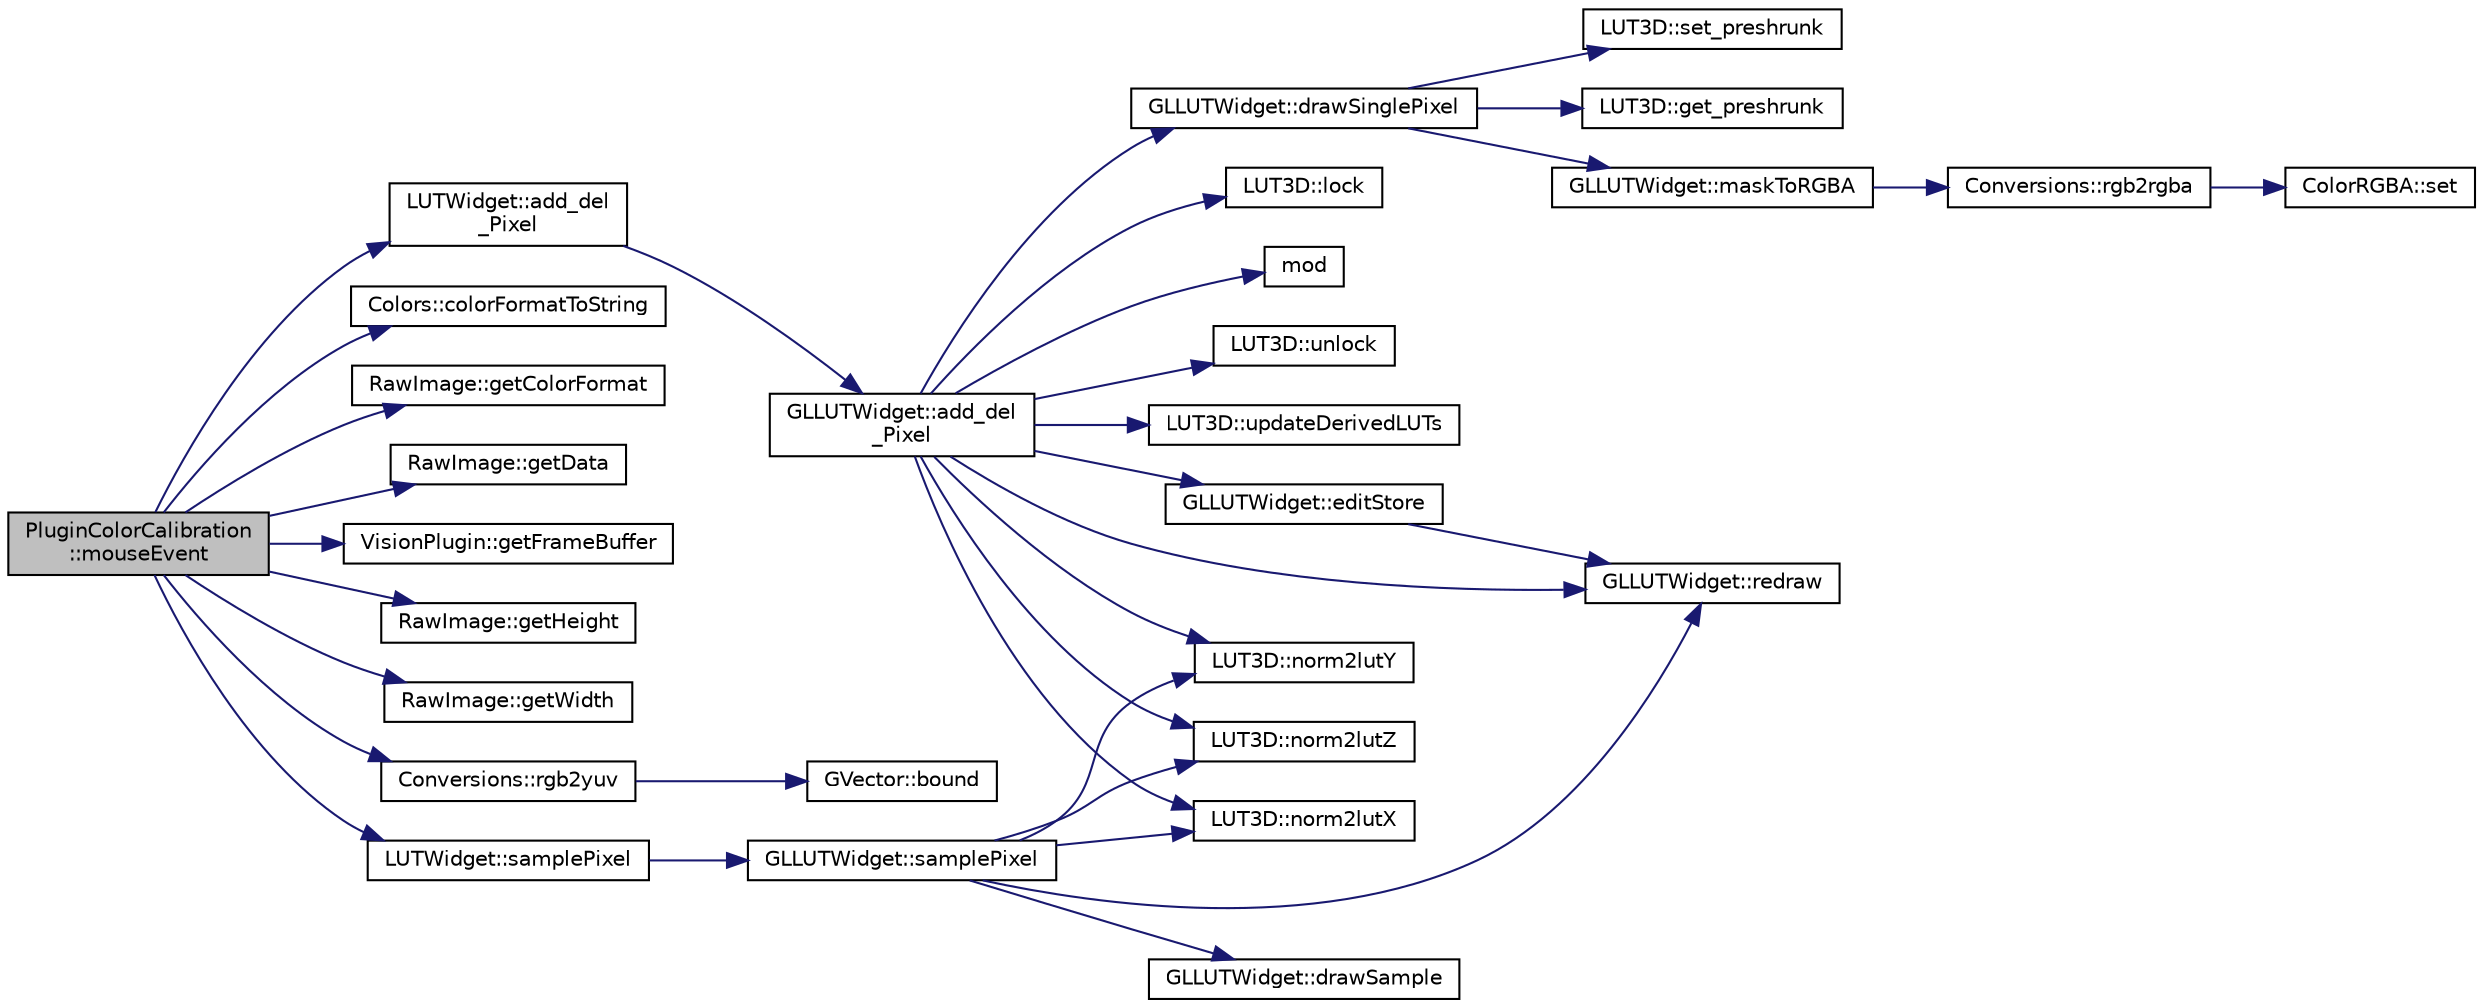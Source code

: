 digraph "PluginColorCalibration::mouseEvent"
{
 // INTERACTIVE_SVG=YES
  edge [fontname="Helvetica",fontsize="10",labelfontname="Helvetica",labelfontsize="10"];
  node [fontname="Helvetica",fontsize="10",shape=record];
  rankdir="LR";
  Node1 [label="PluginColorCalibration\l::mouseEvent",height=0.2,width=0.4,color="black", fillcolor="grey75", style="filled", fontcolor="black"];
  Node1 -> Node2 [color="midnightblue",fontsize="10",style="solid",fontname="Helvetica"];
  Node2 [label="LUTWidget::add_del\l_Pixel",height=0.2,width=0.4,color="black", fillcolor="white", style="filled",URL="$d3/d1a/class_l_u_t_widget.html#a14de14d9cb88231e1ebff8133d6075b9"];
  Node2 -> Node3 [color="midnightblue",fontsize="10",style="solid",fontname="Helvetica"];
  Node3 [label="GLLUTWidget::add_del\l_Pixel",height=0.2,width=0.4,color="black", fillcolor="white", style="filled",URL="$db/dc5/class_g_l_l_u_t_widget.html#a53d2b4e3f26e92cacbd4866a390b2f03"];
  Node3 -> Node4 [color="midnightblue",fontsize="10",style="solid",fontname="Helvetica"];
  Node4 [label="GLLUTWidget::drawSinglePixel",height=0.2,width=0.4,color="black", fillcolor="white", style="filled",URL="$db/dc5/class_g_l_l_u_t_widget.html#a302b316294d9bef601b8c21ffa53a847"];
  Node4 -> Node5 [color="midnightblue",fontsize="10",style="solid",fontname="Helvetica"];
  Node5 [label="LUT3D::get_preshrunk",height=0.2,width=0.4,color="black", fillcolor="white", style="filled",URL="$d7/d15/class_l_u_t3_d.html#acefad30a4fdd6f471c17ae6b2dae48bb"];
  Node4 -> Node6 [color="midnightblue",fontsize="10",style="solid",fontname="Helvetica"];
  Node6 [label="GLLUTWidget::maskToRGBA",height=0.2,width=0.4,color="black", fillcolor="white", style="filled",URL="$db/dc5/class_g_l_l_u_t_widget.html#ada467c21d865d7a1a71f93cc88d45b7b"];
  Node6 -> Node7 [color="midnightblue",fontsize="10",style="solid",fontname="Helvetica"];
  Node7 [label="Conversions::rgb2rgba",height=0.2,width=0.4,color="black", fillcolor="white", style="filled",URL="$d3/d98/class_conversions.html#a39f50c5bbe9a866a1dd5e6e424899e0b"];
  Node7 -> Node8 [color="midnightblue",fontsize="10",style="solid",fontname="Helvetica"];
  Node8 [label="ColorRGBA::set",height=0.2,width=0.4,color="black", fillcolor="white", style="filled",URL="$d0/d6d/class_color_r_g_b_a.html#ab4c0dc84a96b39f74266ae5d75eabf2b"];
  Node4 -> Node9 [color="midnightblue",fontsize="10",style="solid",fontname="Helvetica"];
  Node9 [label="LUT3D::set_preshrunk",height=0.2,width=0.4,color="black", fillcolor="white", style="filled",URL="$d7/d15/class_l_u_t3_d.html#a3c80598ebb9676cc75d9ad2b42845f01"];
  Node3 -> Node10 [color="midnightblue",fontsize="10",style="solid",fontname="Helvetica"];
  Node10 [label="GLLUTWidget::editStore",height=0.2,width=0.4,color="black", fillcolor="white", style="filled",URL="$db/dc5/class_g_l_l_u_t_widget.html#a0a696c3606d34f1d4793c08afd3d8f9f"];
  Node10 -> Node11 [color="midnightblue",fontsize="10",style="solid",fontname="Helvetica"];
  Node11 [label="GLLUTWidget::redraw",height=0.2,width=0.4,color="black", fillcolor="white", style="filled",URL="$db/dc5/class_g_l_l_u_t_widget.html#ac13c87adcd27fef6fc038a026f9e6a9b"];
  Node3 -> Node12 [color="midnightblue",fontsize="10",style="solid",fontname="Helvetica"];
  Node12 [label="LUT3D::lock",height=0.2,width=0.4,color="black", fillcolor="white", style="filled",URL="$d7/d15/class_l_u_t3_d.html#a69134c6dd481b9d09c60ed36188b2d7e"];
  Node3 -> Node13 [color="midnightblue",fontsize="10",style="solid",fontname="Helvetica"];
  Node13 [label="mod",height=0.2,width=0.4,color="black", fillcolor="white", style="filled",URL="$d0/d36/ssl-vision_2src_2shared_2util_2util_8h.html#a78a67e1d6e2188ab87105cd6b4b4de6b"];
  Node3 -> Node14 [color="midnightblue",fontsize="10",style="solid",fontname="Helvetica"];
  Node14 [label="LUT3D::norm2lutX",height=0.2,width=0.4,color="black", fillcolor="white", style="filled",URL="$d7/d15/class_l_u_t3_d.html#a38db3c2e9c1ef9bb08286a848a283953"];
  Node3 -> Node15 [color="midnightblue",fontsize="10",style="solid",fontname="Helvetica"];
  Node15 [label="LUT3D::norm2lutY",height=0.2,width=0.4,color="black", fillcolor="white", style="filled",URL="$d7/d15/class_l_u_t3_d.html#a915940d86b49d7c27010d242dc7b2df1"];
  Node3 -> Node16 [color="midnightblue",fontsize="10",style="solid",fontname="Helvetica"];
  Node16 [label="LUT3D::norm2lutZ",height=0.2,width=0.4,color="black", fillcolor="white", style="filled",URL="$d7/d15/class_l_u_t3_d.html#a87b4a56c8ab18fc600c5d9b08b2495ee"];
  Node3 -> Node11 [color="midnightblue",fontsize="10",style="solid",fontname="Helvetica"];
  Node3 -> Node17 [color="midnightblue",fontsize="10",style="solid",fontname="Helvetica"];
  Node17 [label="LUT3D::unlock",height=0.2,width=0.4,color="black", fillcolor="white", style="filled",URL="$d7/d15/class_l_u_t3_d.html#a4b72af1e1a325f809dce9dc97b07896a"];
  Node3 -> Node18 [color="midnightblue",fontsize="10",style="solid",fontname="Helvetica"];
  Node18 [label="LUT3D::updateDerivedLUTs",height=0.2,width=0.4,color="black", fillcolor="white", style="filled",URL="$d7/d15/class_l_u_t3_d.html#a6c06d455a74e80fa96c0d6568d8828de"];
  Node1 -> Node19 [color="midnightblue",fontsize="10",style="solid",fontname="Helvetica"];
  Node19 [label="Colors::colorFormatToString",height=0.2,width=0.4,color="black", fillcolor="white", style="filled",URL="$d9/d36/class_colors.html#a085839c597a6262301162471cef99367"];
  Node1 -> Node20 [color="midnightblue",fontsize="10",style="solid",fontname="Helvetica"];
  Node20 [label="RawImage::getColorFormat",height=0.2,width=0.4,color="black", fillcolor="white", style="filled",URL="$d0/d14/class_raw_image.html#af6021575525cf3488c1f32599e579205"];
  Node1 -> Node21 [color="midnightblue",fontsize="10",style="solid",fontname="Helvetica"];
  Node21 [label="RawImage::getData",height=0.2,width=0.4,color="black", fillcolor="white", style="filled",URL="$d0/d14/class_raw_image.html#a3c1af19eaf1cb9fb9a5e758209d24767"];
  Node1 -> Node22 [color="midnightblue",fontsize="10",style="solid",fontname="Helvetica"];
  Node22 [label="VisionPlugin::getFrameBuffer",height=0.2,width=0.4,color="black", fillcolor="white", style="filled",URL="$d8/d1e/class_vision_plugin.html#ad4aa9f444a2e2604839e724d77b28aee",tooltip="this functions provides convenient access to the ring-buffer "];
  Node1 -> Node23 [color="midnightblue",fontsize="10",style="solid",fontname="Helvetica"];
  Node23 [label="RawImage::getHeight",height=0.2,width=0.4,color="black", fillcolor="white", style="filled",URL="$d0/d14/class_raw_image.html#a1ea4625ff40ee5bc6efbfecf474b17ea"];
  Node1 -> Node24 [color="midnightblue",fontsize="10",style="solid",fontname="Helvetica"];
  Node24 [label="RawImage::getWidth",height=0.2,width=0.4,color="black", fillcolor="white", style="filled",URL="$d0/d14/class_raw_image.html#a11b26ab9a3b7a7bee8f0eeb3c567b852"];
  Node1 -> Node25 [color="midnightblue",fontsize="10",style="solid",fontname="Helvetica"];
  Node25 [label="Conversions::rgb2yuv",height=0.2,width=0.4,color="black", fillcolor="white", style="filled",URL="$d3/d98/class_conversions.html#a6a2bb7c888cdc9db276538acf1a8005f"];
  Node25 -> Node26 [color="midnightblue",fontsize="10",style="solid",fontname="Helvetica"];
  Node26 [label="GVector::bound",height=0.2,width=0.4,color="black", fillcolor="white", style="filled",URL="$d5/da9/namespace_g_vector.html#a64a68732d9c3151a31337ff0c1c7e21a"];
  Node1 -> Node27 [color="midnightblue",fontsize="10",style="solid",fontname="Helvetica"];
  Node27 [label="LUTWidget::samplePixel",height=0.2,width=0.4,color="black", fillcolor="white", style="filled",URL="$d3/d1a/class_l_u_t_widget.html#a8b8ff4a31ce3986a458872986d21033c"];
  Node27 -> Node28 [color="midnightblue",fontsize="10",style="solid",fontname="Helvetica"];
  Node28 [label="GLLUTWidget::samplePixel",height=0.2,width=0.4,color="black", fillcolor="white", style="filled",URL="$db/dc5/class_g_l_l_u_t_widget.html#aabff036f33c129b496cb6d9ea8317059"];
  Node28 -> Node29 [color="midnightblue",fontsize="10",style="solid",fontname="Helvetica"];
  Node29 [label="GLLUTWidget::drawSample",height=0.2,width=0.4,color="black", fillcolor="white", style="filled",URL="$db/dc5/class_g_l_l_u_t_widget.html#a8c32c3f665a66a48748ca097e06d8db3"];
  Node28 -> Node14 [color="midnightblue",fontsize="10",style="solid",fontname="Helvetica"];
  Node28 -> Node15 [color="midnightblue",fontsize="10",style="solid",fontname="Helvetica"];
  Node28 -> Node16 [color="midnightblue",fontsize="10",style="solid",fontname="Helvetica"];
  Node28 -> Node11 [color="midnightblue",fontsize="10",style="solid",fontname="Helvetica"];
}
